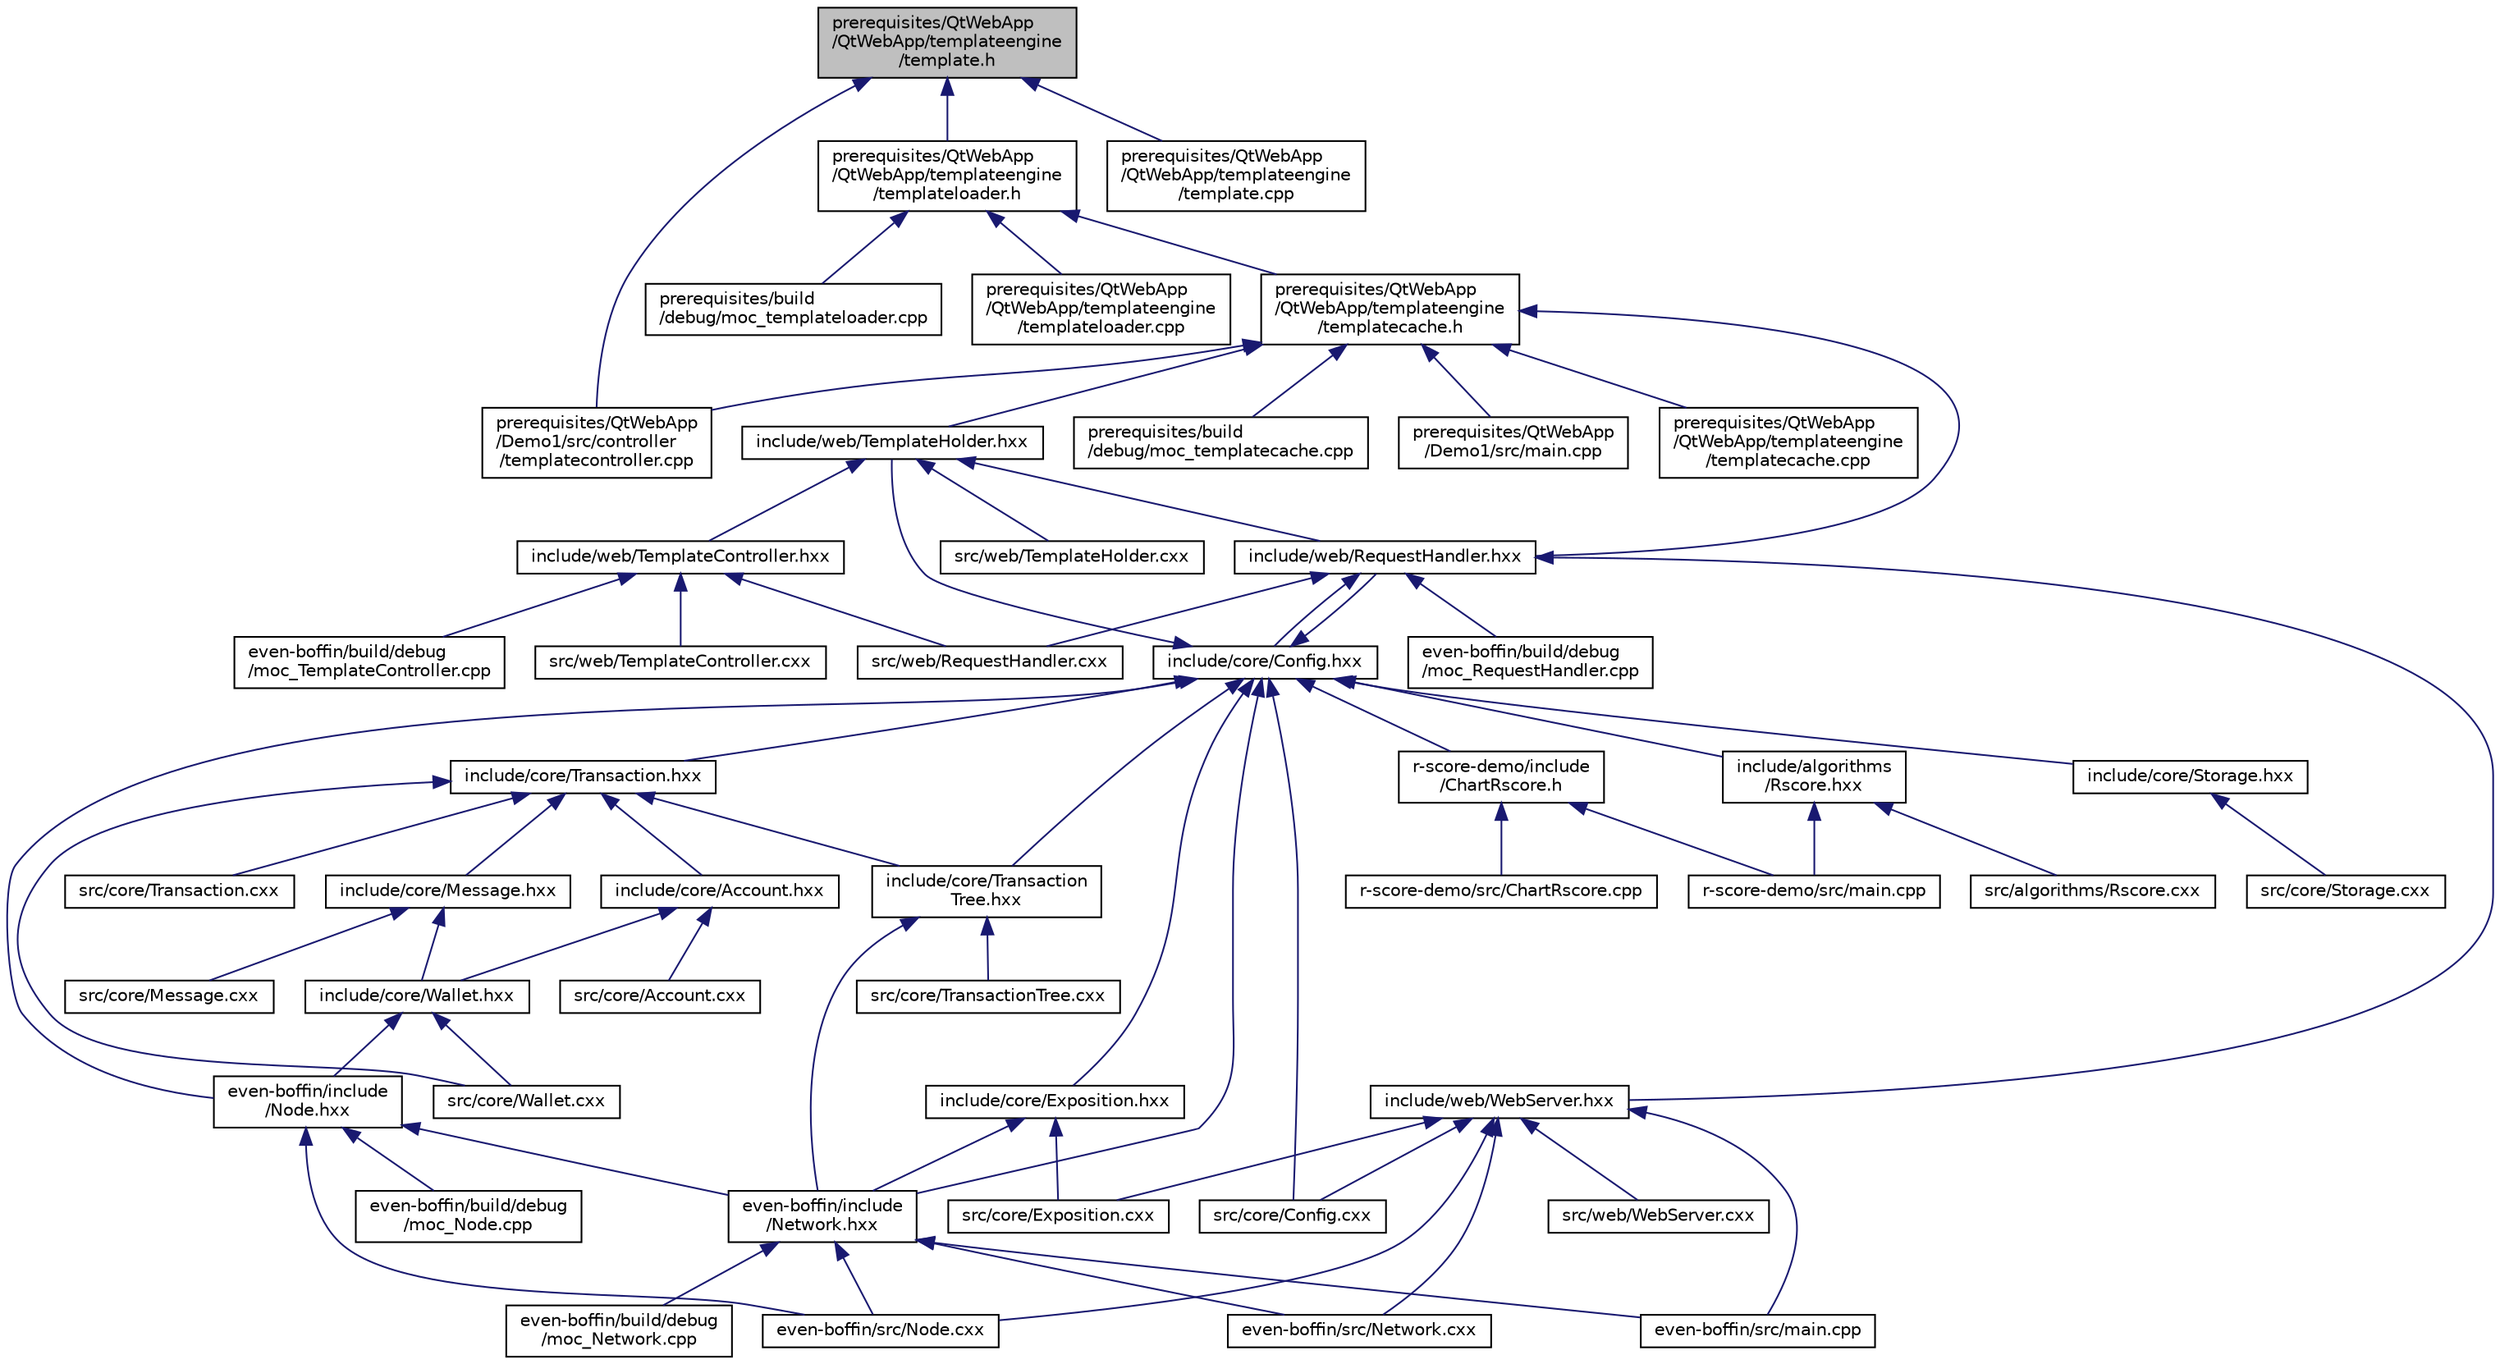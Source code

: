 digraph "prerequisites/QtWebApp/QtWebApp/templateengine/template.h"
{
  edge [fontname="Helvetica",fontsize="10",labelfontname="Helvetica",labelfontsize="10"];
  node [fontname="Helvetica",fontsize="10",shape=record];
  Node8 [label="prerequisites/QtWebApp\l/QtWebApp/templateengine\l/template.h",height=0.2,width=0.4,color="black", fillcolor="grey75", style="filled", fontcolor="black"];
  Node8 -> Node9 [dir="back",color="midnightblue",fontsize="10",style="solid"];
  Node9 [label="prerequisites/QtWebApp\l/QtWebApp/templateengine\l/templateloader.h",height=0.2,width=0.4,color="black", fillcolor="white", style="filled",URL="$templateloader_8h.html"];
  Node9 -> Node10 [dir="back",color="midnightblue",fontsize="10",style="solid"];
  Node10 [label="prerequisites/QtWebApp\l/QtWebApp/templateengine\l/templatecache.h",height=0.2,width=0.4,color="black", fillcolor="white", style="filled",URL="$templatecache_8h_source.html"];
  Node10 -> Node11 [dir="back",color="midnightblue",fontsize="10",style="solid"];
  Node11 [label="include/web/TemplateHolder.hxx",height=0.2,width=0.4,color="black", fillcolor="white", style="filled",URL="$_template_holder_8hxx.html"];
  Node11 -> Node12 [dir="back",color="midnightblue",fontsize="10",style="solid"];
  Node12 [label="include/web/RequestHandler.hxx",height=0.2,width=0.4,color="black", fillcolor="white", style="filled",URL="$_request_handler_8hxx_source.html"];
  Node12 -> Node13 [dir="back",color="midnightblue",fontsize="10",style="solid"];
  Node13 [label="even-boffin/build/debug\l/moc_RequestHandler.cpp",height=0.2,width=0.4,color="black", fillcolor="white", style="filled",URL="$moc___request_handler_8cpp_source.html"];
  Node12 -> Node14 [dir="back",color="midnightblue",fontsize="10",style="solid"];
  Node14 [label="include/core/Config.hxx",height=0.2,width=0.4,color="black", fillcolor="white", style="filled",URL="$_config_8hxx.html"];
  Node14 -> Node15 [dir="back",color="midnightblue",fontsize="10",style="solid"];
  Node15 [label="even-boffin/include\l/Network.hxx",height=0.2,width=0.4,color="black", fillcolor="white", style="filled",URL="$_network_8hxx.html"];
  Node15 -> Node16 [dir="back",color="midnightblue",fontsize="10",style="solid"];
  Node16 [label="even-boffin/build/debug\l/moc_Network.cpp",height=0.2,width=0.4,color="black", fillcolor="white", style="filled",URL="$moc___network_8cpp_source.html"];
  Node15 -> Node17 [dir="back",color="midnightblue",fontsize="10",style="solid"];
  Node17 [label="even-boffin/src/main.cpp",height=0.2,width=0.4,color="black", fillcolor="white", style="filled",URL="$even-boffin_2src_2main_8cpp_source.html"];
  Node15 -> Node18 [dir="back",color="midnightblue",fontsize="10",style="solid"];
  Node18 [label="even-boffin/src/Network.cxx",height=0.2,width=0.4,color="black", fillcolor="white", style="filled",URL="$_network_8cxx.html"];
  Node15 -> Node19 [dir="back",color="midnightblue",fontsize="10",style="solid"];
  Node19 [label="even-boffin/src/Node.cxx",height=0.2,width=0.4,color="black", fillcolor="white", style="filled",URL="$_node_8cxx.html"];
  Node14 -> Node20 [dir="back",color="midnightblue",fontsize="10",style="solid"];
  Node20 [label="even-boffin/include\l/Node.hxx",height=0.2,width=0.4,color="black", fillcolor="white", style="filled",URL="$_node_8hxx.html"];
  Node20 -> Node15 [dir="back",color="midnightblue",fontsize="10",style="solid"];
  Node20 -> Node21 [dir="back",color="midnightblue",fontsize="10",style="solid"];
  Node21 [label="even-boffin/build/debug\l/moc_Node.cpp",height=0.2,width=0.4,color="black", fillcolor="white", style="filled",URL="$moc___node_8cpp_source.html"];
  Node20 -> Node19 [dir="back",color="midnightblue",fontsize="10",style="solid"];
  Node14 -> Node12 [dir="back",color="midnightblue",fontsize="10",style="solid"];
  Node14 -> Node11 [dir="back",color="midnightblue",fontsize="10",style="solid"];
  Node14 -> Node22 [dir="back",color="midnightblue",fontsize="10",style="solid"];
  Node22 [label="include/algorithms\l/Rscore.hxx",height=0.2,width=0.4,color="black", fillcolor="white", style="filled",URL="$_rscore_8hxx.html",tooltip="Entity for count r-Score value from input parameters. "];
  Node22 -> Node23 [dir="back",color="midnightblue",fontsize="10",style="solid"];
  Node23 [label="r-score-demo/src/main.cpp",height=0.2,width=0.4,color="black", fillcolor="white", style="filled",URL="$r-score-demo_2src_2main_8cpp_source.html"];
  Node22 -> Node24 [dir="back",color="midnightblue",fontsize="10",style="solid"];
  Node24 [label="src/algorithms/Rscore.cxx",height=0.2,width=0.4,color="black", fillcolor="white", style="filled",URL="$_rscore_8cxx.html",tooltip="Entity for count r-Score value from input parameters. "];
  Node14 -> Node25 [dir="back",color="midnightblue",fontsize="10",style="solid"];
  Node25 [label="include/core/Transaction.hxx",height=0.2,width=0.4,color="black", fillcolor="white", style="filled",URL="$_transaction_8hxx.html"];
  Node25 -> Node26 [dir="back",color="midnightblue",fontsize="10",style="solid"];
  Node26 [label="include/core/Account.hxx",height=0.2,width=0.4,color="black", fillcolor="white", style="filled",URL="$_account_8hxx.html"];
  Node26 -> Node27 [dir="back",color="midnightblue",fontsize="10",style="solid"];
  Node27 [label="include/core/Wallet.hxx",height=0.2,width=0.4,color="black", fillcolor="white", style="filled",URL="$_wallet_8hxx.html"];
  Node27 -> Node20 [dir="back",color="midnightblue",fontsize="10",style="solid"];
  Node27 -> Node28 [dir="back",color="midnightblue",fontsize="10",style="solid"];
  Node28 [label="src/core/Wallet.cxx",height=0.2,width=0.4,color="black", fillcolor="white", style="filled",URL="$_wallet_8cxx.html"];
  Node26 -> Node29 [dir="back",color="midnightblue",fontsize="10",style="solid"];
  Node29 [label="src/core/Account.cxx",height=0.2,width=0.4,color="black", fillcolor="white", style="filled",URL="$_account_8cxx.html"];
  Node25 -> Node30 [dir="back",color="midnightblue",fontsize="10",style="solid"];
  Node30 [label="include/core/Message.hxx",height=0.2,width=0.4,color="black", fillcolor="white", style="filled",URL="$_message_8hxx.html"];
  Node30 -> Node27 [dir="back",color="midnightblue",fontsize="10",style="solid"];
  Node30 -> Node31 [dir="back",color="midnightblue",fontsize="10",style="solid"];
  Node31 [label="src/core/Message.cxx",height=0.2,width=0.4,color="black", fillcolor="white", style="filled",URL="$_message_8cxx.html"];
  Node25 -> Node32 [dir="back",color="midnightblue",fontsize="10",style="solid"];
  Node32 [label="include/core/Transaction\lTree.hxx",height=0.2,width=0.4,color="black", fillcolor="white", style="filled",URL="$_transaction_tree_8hxx.html"];
  Node32 -> Node15 [dir="back",color="midnightblue",fontsize="10",style="solid"];
  Node32 -> Node33 [dir="back",color="midnightblue",fontsize="10",style="solid"];
  Node33 [label="src/core/TransactionTree.cxx",height=0.2,width=0.4,color="black", fillcolor="white", style="filled",URL="$_transaction_tree_8cxx.html"];
  Node25 -> Node34 [dir="back",color="midnightblue",fontsize="10",style="solid"];
  Node34 [label="src/core/Transaction.cxx",height=0.2,width=0.4,color="black", fillcolor="white", style="filled",URL="$_transaction_8cxx.html"];
  Node25 -> Node28 [dir="back",color="midnightblue",fontsize="10",style="solid"];
  Node14 -> Node35 [dir="back",color="midnightblue",fontsize="10",style="solid"];
  Node35 [label="include/core/Exposition.hxx",height=0.2,width=0.4,color="black", fillcolor="white", style="filled",URL="$_exposition_8hxx.html"];
  Node35 -> Node15 [dir="back",color="midnightblue",fontsize="10",style="solid"];
  Node35 -> Node36 [dir="back",color="midnightblue",fontsize="10",style="solid"];
  Node36 [label="src/core/Exposition.cxx",height=0.2,width=0.4,color="black", fillcolor="white", style="filled",URL="$_exposition_8cxx.html"];
  Node14 -> Node37 [dir="back",color="midnightblue",fontsize="10",style="solid"];
  Node37 [label="include/core/Storage.hxx",height=0.2,width=0.4,color="black", fillcolor="white", style="filled",URL="$_storage_8hxx.html"];
  Node37 -> Node38 [dir="back",color="midnightblue",fontsize="10",style="solid"];
  Node38 [label="src/core/Storage.cxx",height=0.2,width=0.4,color="black", fillcolor="white", style="filled",URL="$_storage_8cxx.html"];
  Node14 -> Node32 [dir="back",color="midnightblue",fontsize="10",style="solid"];
  Node14 -> Node39 [dir="back",color="midnightblue",fontsize="10",style="solid"];
  Node39 [label="r-score-demo/include\l/ChartRscore.h",height=0.2,width=0.4,color="black", fillcolor="white", style="filled",URL="$_chart_rscore_8h.html",tooltip="Entity Algorithm r-Score counter. "];
  Node39 -> Node40 [dir="back",color="midnightblue",fontsize="10",style="solid"];
  Node40 [label="r-score-demo/src/ChartRscore.cpp",height=0.2,width=0.4,color="black", fillcolor="white", style="filled",URL="$_chart_rscore_8cpp_source.html"];
  Node39 -> Node23 [dir="back",color="midnightblue",fontsize="10",style="solid"];
  Node14 -> Node41 [dir="back",color="midnightblue",fontsize="10",style="solid"];
  Node41 [label="src/core/Config.cxx",height=0.2,width=0.4,color="black", fillcolor="white", style="filled",URL="$_config_8cxx.html"];
  Node12 -> Node42 [dir="back",color="midnightblue",fontsize="10",style="solid"];
  Node42 [label="include/web/WebServer.hxx",height=0.2,width=0.4,color="black", fillcolor="white", style="filled",URL="$_web_server_8hxx.html"];
  Node42 -> Node17 [dir="back",color="midnightblue",fontsize="10",style="solid"];
  Node42 -> Node18 [dir="back",color="midnightblue",fontsize="10",style="solid"];
  Node42 -> Node19 [dir="back",color="midnightblue",fontsize="10",style="solid"];
  Node42 -> Node41 [dir="back",color="midnightblue",fontsize="10",style="solid"];
  Node42 -> Node36 [dir="back",color="midnightblue",fontsize="10",style="solid"];
  Node42 -> Node43 [dir="back",color="midnightblue",fontsize="10",style="solid"];
  Node43 [label="src/web/WebServer.cxx",height=0.2,width=0.4,color="black", fillcolor="white", style="filled",URL="$_web_server_8cxx.html"];
  Node12 -> Node44 [dir="back",color="midnightblue",fontsize="10",style="solid"];
  Node44 [label="src/web/RequestHandler.cxx",height=0.2,width=0.4,color="black", fillcolor="white", style="filled",URL="$_request_handler_8cxx.html"];
  Node11 -> Node45 [dir="back",color="midnightblue",fontsize="10",style="solid"];
  Node45 [label="include/web/TemplateController.hxx",height=0.2,width=0.4,color="black", fillcolor="white", style="filled",URL="$_template_controller_8hxx.html"];
  Node45 -> Node46 [dir="back",color="midnightblue",fontsize="10",style="solid"];
  Node46 [label="even-boffin/build/debug\l/moc_TemplateController.cpp",height=0.2,width=0.4,color="black", fillcolor="white", style="filled",URL="$moc___template_controller_8cpp_source.html"];
  Node45 -> Node44 [dir="back",color="midnightblue",fontsize="10",style="solid"];
  Node45 -> Node47 [dir="back",color="midnightblue",fontsize="10",style="solid"];
  Node47 [label="src/web/TemplateController.cxx",height=0.2,width=0.4,color="black", fillcolor="white", style="filled",URL="$_template_controller_8cxx.html"];
  Node11 -> Node48 [dir="back",color="midnightblue",fontsize="10",style="solid"];
  Node48 [label="src/web/TemplateHolder.cxx",height=0.2,width=0.4,color="black", fillcolor="white", style="filled",URL="$_template_holder_8cxx.html"];
  Node10 -> Node12 [dir="back",color="midnightblue",fontsize="10",style="solid"];
  Node10 -> Node49 [dir="back",color="midnightblue",fontsize="10",style="solid"];
  Node49 [label="prerequisites/build\l/debug/moc_templatecache.cpp",height=0.2,width=0.4,color="black", fillcolor="white", style="filled",URL="$moc__templatecache_8cpp_source.html"];
  Node10 -> Node50 [dir="back",color="midnightblue",fontsize="10",style="solid"];
  Node50 [label="prerequisites/QtWebApp\l/Demo1/src/controller\l/templatecontroller.cpp",height=0.2,width=0.4,color="black", fillcolor="white", style="filled",URL="$templatecontroller_8cpp.html"];
  Node10 -> Node51 [dir="back",color="midnightblue",fontsize="10",style="solid"];
  Node51 [label="prerequisites/QtWebApp\l/Demo1/src/main.cpp",height=0.2,width=0.4,color="black", fillcolor="white", style="filled",URL="$prerequisites_2_qt_web_app_2_demo1_2src_2main_8cpp.html"];
  Node10 -> Node52 [dir="back",color="midnightblue",fontsize="10",style="solid"];
  Node52 [label="prerequisites/QtWebApp\l/QtWebApp/templateengine\l/templatecache.cpp",height=0.2,width=0.4,color="black", fillcolor="white", style="filled",URL="$templatecache_8cpp_source.html"];
  Node9 -> Node53 [dir="back",color="midnightblue",fontsize="10",style="solid"];
  Node53 [label="prerequisites/build\l/debug/moc_templateloader.cpp",height=0.2,width=0.4,color="black", fillcolor="white", style="filled",URL="$moc__templateloader_8cpp_source.html"];
  Node9 -> Node54 [dir="back",color="midnightblue",fontsize="10",style="solid"];
  Node54 [label="prerequisites/QtWebApp\l/QtWebApp/templateengine\l/templateloader.cpp",height=0.2,width=0.4,color="black", fillcolor="white", style="filled",URL="$templateloader_8cpp.html"];
  Node8 -> Node50 [dir="back",color="midnightblue",fontsize="10",style="solid"];
  Node8 -> Node55 [dir="back",color="midnightblue",fontsize="10",style="solid"];
  Node55 [label="prerequisites/QtWebApp\l/QtWebApp/templateengine\l/template.cpp",height=0.2,width=0.4,color="black", fillcolor="white", style="filled",URL="$template_8cpp.html"];
}
